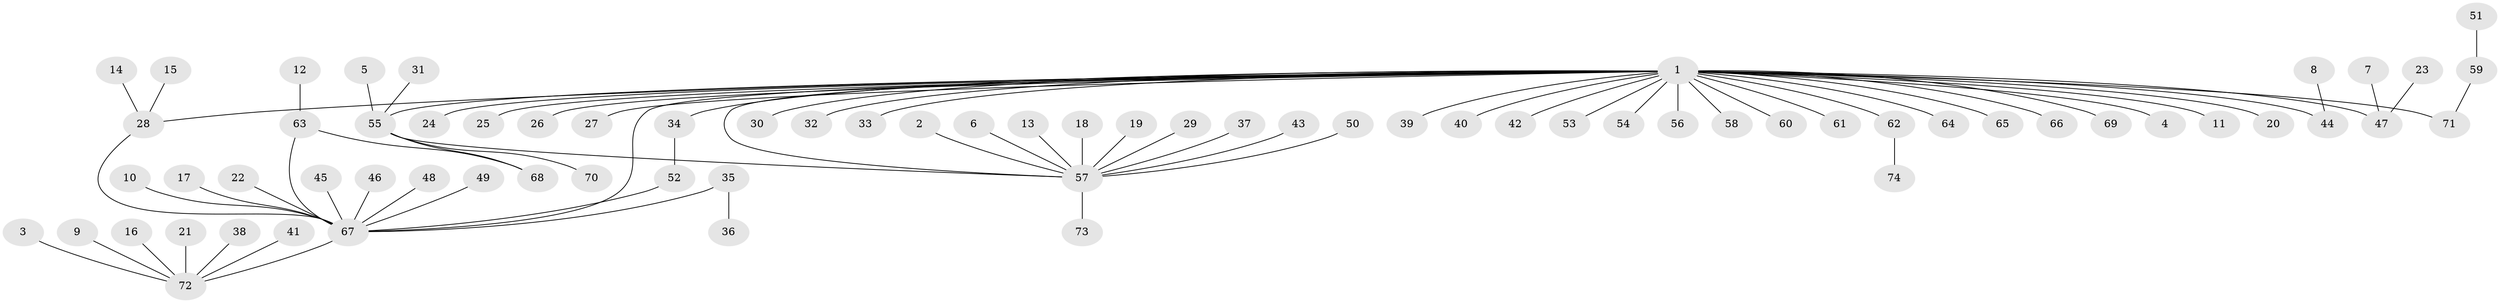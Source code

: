 // original degree distribution, {15: 0.013513513513513514, 24: 0.006756756756756757, 4: 0.08783783783783784, 5: 0.006756756756756757, 12: 0.006756756756756757, 6: 0.006756756756756757, 1: 0.6283783783783784, 2: 0.21621621621621623, 8: 0.013513513513513514, 3: 0.013513513513513514}
// Generated by graph-tools (version 1.1) at 2025/26/03/09/25 03:26:07]
// undirected, 74 vertices, 77 edges
graph export_dot {
graph [start="1"]
  node [color=gray90,style=filled];
  1;
  2;
  3;
  4;
  5;
  6;
  7;
  8;
  9;
  10;
  11;
  12;
  13;
  14;
  15;
  16;
  17;
  18;
  19;
  20;
  21;
  22;
  23;
  24;
  25;
  26;
  27;
  28;
  29;
  30;
  31;
  32;
  33;
  34;
  35;
  36;
  37;
  38;
  39;
  40;
  41;
  42;
  43;
  44;
  45;
  46;
  47;
  48;
  49;
  50;
  51;
  52;
  53;
  54;
  55;
  56;
  57;
  58;
  59;
  60;
  61;
  62;
  63;
  64;
  65;
  66;
  67;
  68;
  69;
  70;
  71;
  72;
  73;
  74;
  1 -- 4 [weight=1.0];
  1 -- 11 [weight=1.0];
  1 -- 20 [weight=1.0];
  1 -- 24 [weight=1.0];
  1 -- 25 [weight=1.0];
  1 -- 26 [weight=1.0];
  1 -- 27 [weight=1.0];
  1 -- 28 [weight=1.0];
  1 -- 30 [weight=1.0];
  1 -- 32 [weight=1.0];
  1 -- 33 [weight=1.0];
  1 -- 34 [weight=1.0];
  1 -- 39 [weight=1.0];
  1 -- 40 [weight=1.0];
  1 -- 42 [weight=1.0];
  1 -- 44 [weight=1.0];
  1 -- 47 [weight=2.0];
  1 -- 53 [weight=1.0];
  1 -- 54 [weight=1.0];
  1 -- 55 [weight=1.0];
  1 -- 56 [weight=1.0];
  1 -- 57 [weight=1.0];
  1 -- 58 [weight=2.0];
  1 -- 60 [weight=1.0];
  1 -- 61 [weight=1.0];
  1 -- 62 [weight=2.0];
  1 -- 64 [weight=1.0];
  1 -- 65 [weight=1.0];
  1 -- 66 [weight=1.0];
  1 -- 67 [weight=1.0];
  1 -- 69 [weight=1.0];
  1 -- 71 [weight=1.0];
  2 -- 57 [weight=1.0];
  3 -- 72 [weight=1.0];
  5 -- 55 [weight=1.0];
  6 -- 57 [weight=1.0];
  7 -- 47 [weight=1.0];
  8 -- 44 [weight=1.0];
  9 -- 72 [weight=1.0];
  10 -- 67 [weight=1.0];
  12 -- 63 [weight=1.0];
  13 -- 57 [weight=1.0];
  14 -- 28 [weight=1.0];
  15 -- 28 [weight=1.0];
  16 -- 72 [weight=1.0];
  17 -- 67 [weight=1.0];
  18 -- 57 [weight=1.0];
  19 -- 57 [weight=1.0];
  21 -- 72 [weight=1.0];
  22 -- 67 [weight=1.0];
  23 -- 47 [weight=1.0];
  28 -- 67 [weight=1.0];
  29 -- 57 [weight=1.0];
  31 -- 55 [weight=1.0];
  34 -- 52 [weight=1.0];
  35 -- 36 [weight=1.0];
  35 -- 67 [weight=1.0];
  37 -- 57 [weight=1.0];
  38 -- 72 [weight=1.0];
  41 -- 72 [weight=1.0];
  43 -- 57 [weight=1.0];
  45 -- 67 [weight=1.0];
  46 -- 67 [weight=1.0];
  48 -- 67 [weight=1.0];
  49 -- 67 [weight=1.0];
  50 -- 57 [weight=1.0];
  51 -- 59 [weight=1.0];
  52 -- 67 [weight=1.0];
  55 -- 57 [weight=1.0];
  55 -- 68 [weight=1.0];
  55 -- 70 [weight=1.0];
  57 -- 73 [weight=1.0];
  59 -- 71 [weight=1.0];
  62 -- 74 [weight=1.0];
  63 -- 67 [weight=1.0];
  63 -- 68 [weight=1.0];
  67 -- 72 [weight=1.0];
}

